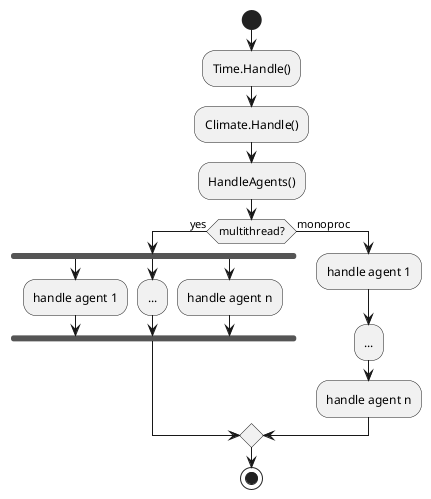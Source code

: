 ﻿@startuml

start
:Time.Handle();
:Climate.Handle();
:HandleAgents();
if (multithread?) then (yes)
  fork
    :handle agent 1;
  fork again
    :...;
  fork again
    :handle agent n;
  end fork
else (monoproc)
  :handle agent 1;
  :...;
  :handle agent n;
endif

stop

@enduml
